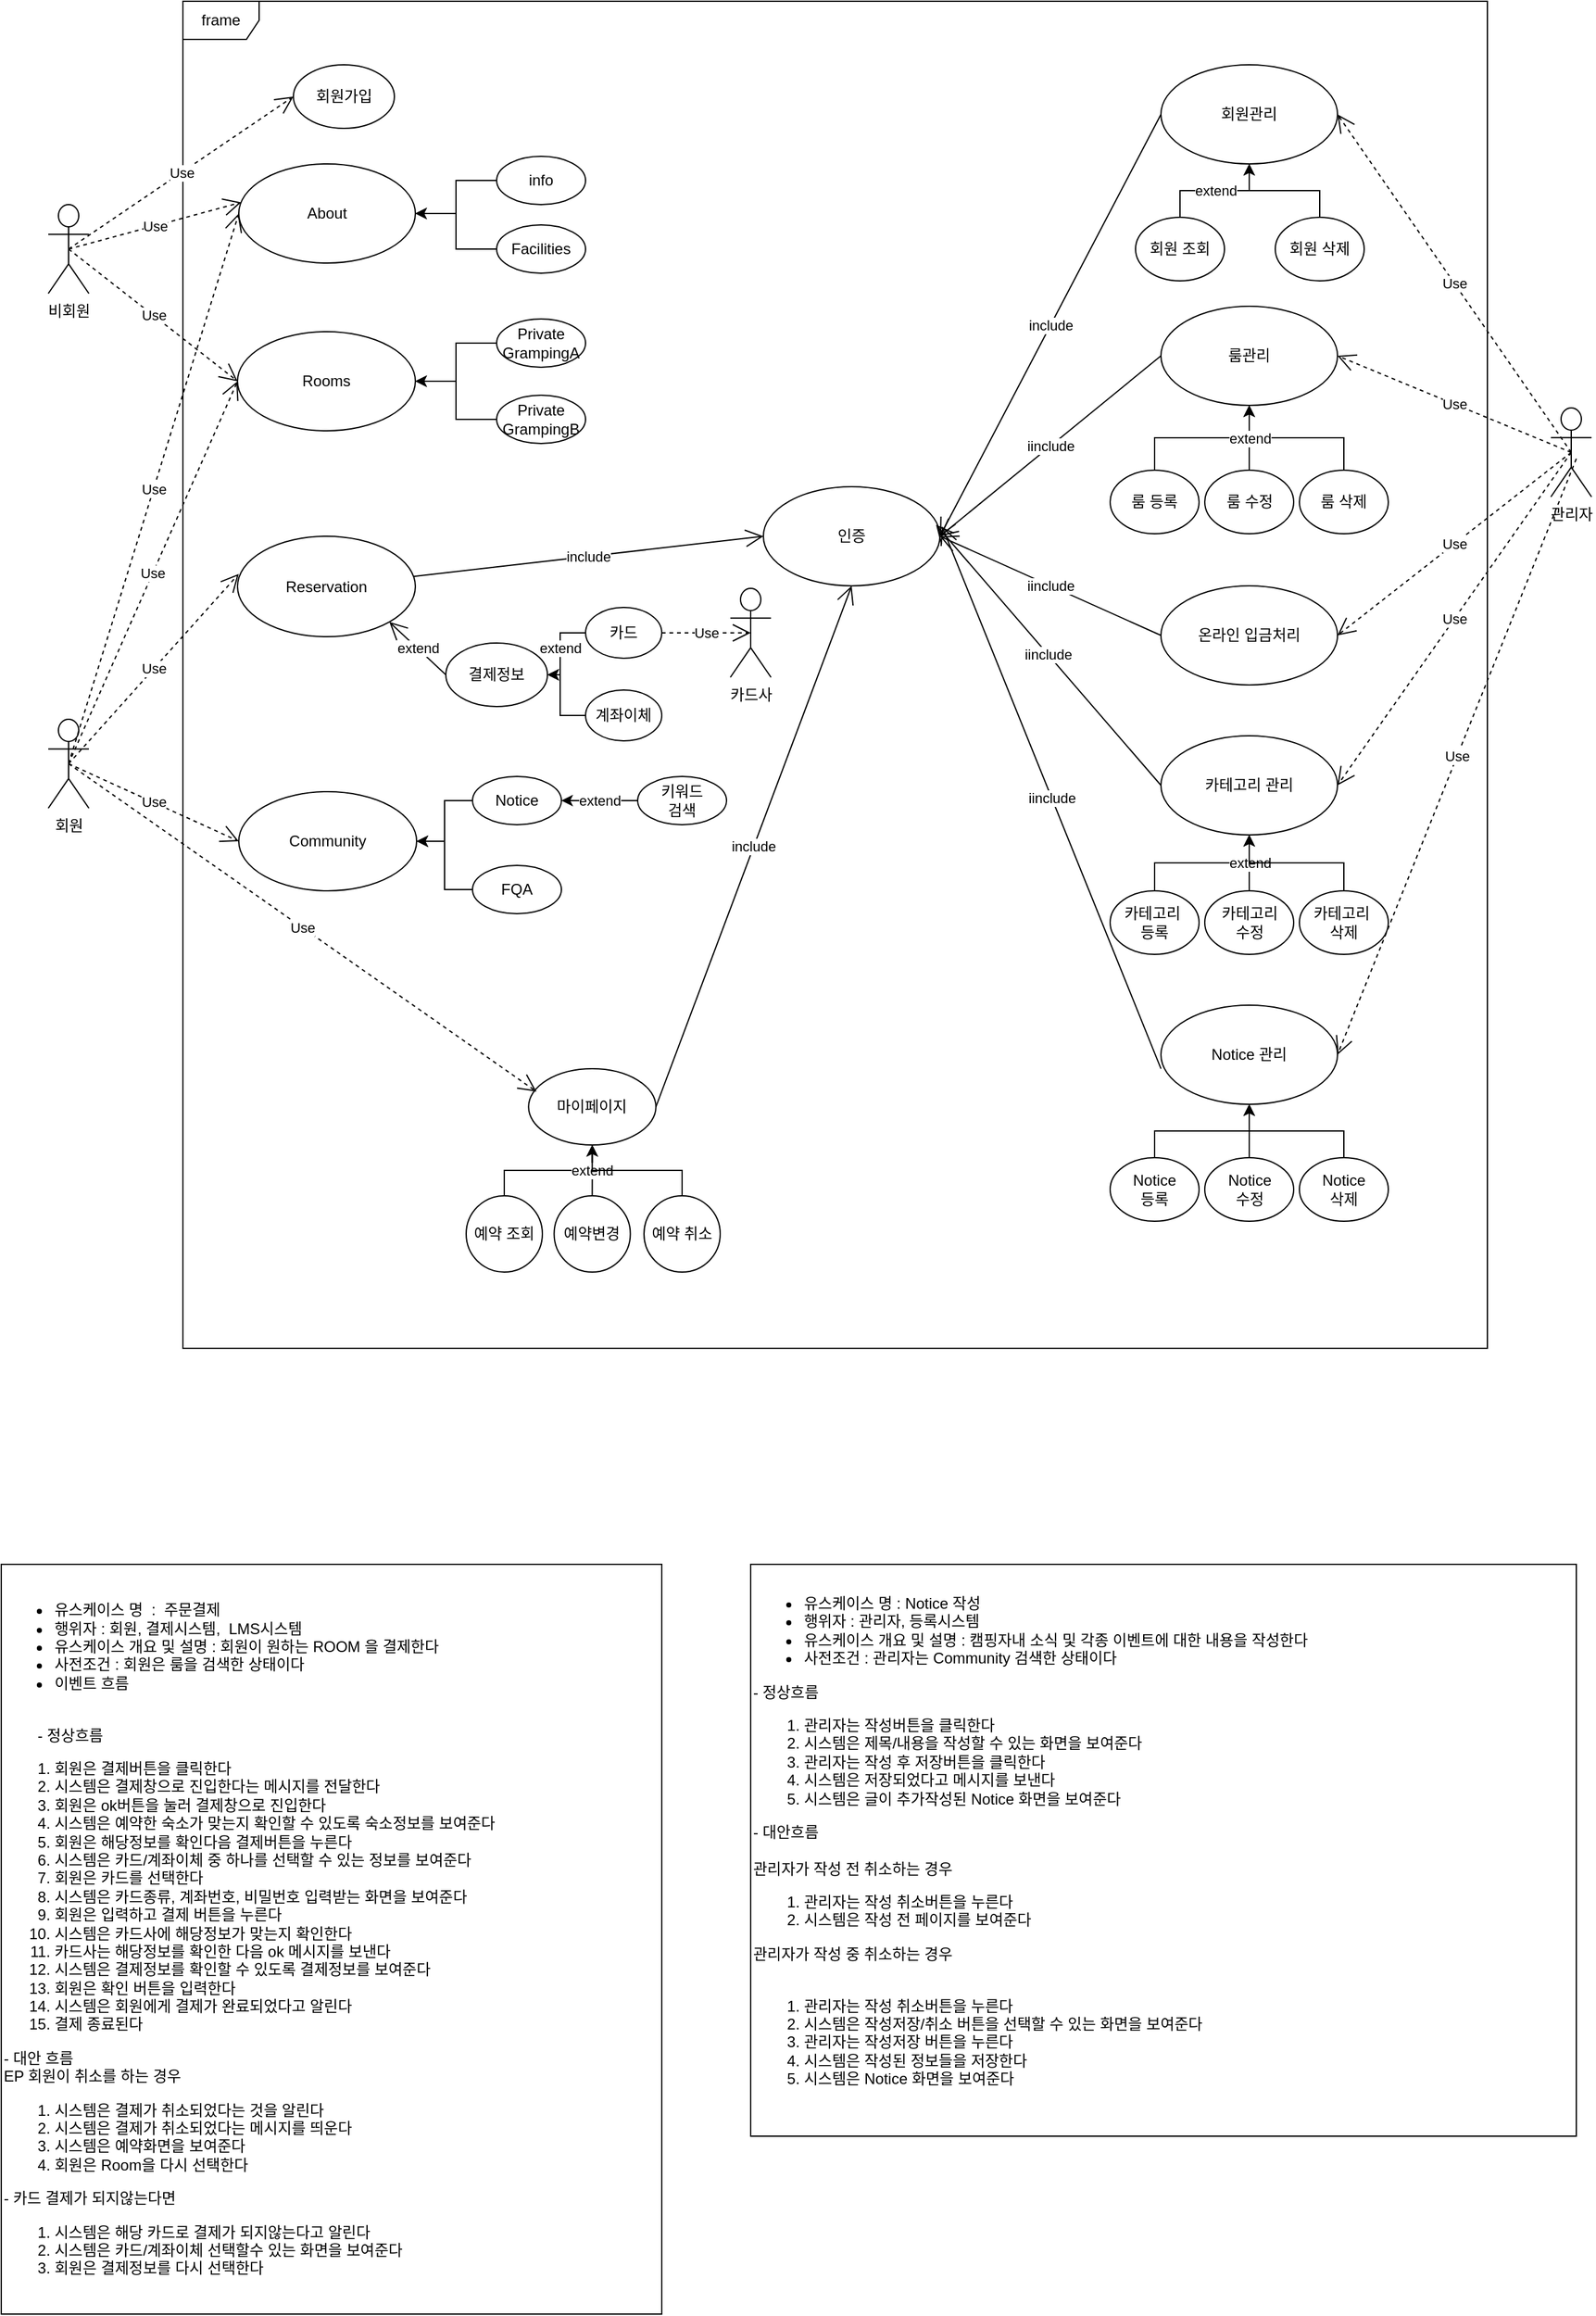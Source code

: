<mxfile version="21.1.9" type="device">
  <diagram name="페이지-1" id="u04cqxAYaouludI4AbgN">
    <mxGraphModel dx="2447" dy="2105" grid="1" gridSize="10" guides="1" tooltips="1" connect="1" arrows="1" fold="1" page="1" pageScale="1" pageWidth="827" pageHeight="1169" math="0" shadow="0">
      <root>
        <mxCell id="0" />
        <mxCell id="1" parent="0" />
        <mxCell id="UZPZp_y11opqe0B-k2za-4" value="frame" style="shape=umlFrame;whiteSpace=wrap;html=1;pointerEvents=0;" parent="1" vertex="1">
          <mxGeometry x="93" y="-50" width="1027" height="1060" as="geometry" />
        </mxCell>
        <mxCell id="UZPZp_y11opqe0B-k2za-5" value="회원" style="shape=umlActor;verticalLabelPosition=bottom;verticalAlign=top;html=1;" parent="1" vertex="1">
          <mxGeometry x="-13" y="515" width="32" height="70" as="geometry" />
        </mxCell>
        <mxCell id="UZPZp_y11opqe0B-k2za-6" value="비회원" style="shape=umlActor;verticalLabelPosition=bottom;verticalAlign=top;html=1;" parent="1" vertex="1">
          <mxGeometry x="-13" y="110" width="32" height="70" as="geometry" />
        </mxCell>
        <mxCell id="UZPZp_y11opqe0B-k2za-8" value="관리자" style="shape=umlActor;verticalLabelPosition=bottom;verticalAlign=top;html=1;" parent="1" vertex="1">
          <mxGeometry x="1170" y="270" width="32" height="70" as="geometry" />
        </mxCell>
        <mxCell id="UZPZp_y11opqe0B-k2za-9" value="About" style="ellipse;whiteSpace=wrap;html=1;" parent="1" vertex="1">
          <mxGeometry x="137" y="78" width="139" height="78" as="geometry" />
        </mxCell>
        <mxCell id="UZPZp_y11opqe0B-k2za-10" value="Rooms" style="ellipse;whiteSpace=wrap;html=1;" parent="1" vertex="1">
          <mxGeometry x="136" y="210" width="140" height="78" as="geometry" />
        </mxCell>
        <mxCell id="UZPZp_y11opqe0B-k2za-11" value="Reservation" style="ellipse;whiteSpace=wrap;html=1;" parent="1" vertex="1">
          <mxGeometry x="136" y="371" width="140" height="79" as="geometry" />
        </mxCell>
        <mxCell id="UZPZp_y11opqe0B-k2za-12" value="Community" style="ellipse;whiteSpace=wrap;html=1;" parent="1" vertex="1">
          <mxGeometry x="137" y="572" width="140" height="78" as="geometry" />
        </mxCell>
        <mxCell id="UZPZp_y11opqe0B-k2za-13" value="Use" style="endArrow=open;endSize=12;dashed=1;html=1;rounded=0;exitX=0.5;exitY=0.5;exitDx=0;exitDy=0;exitPerimeter=0;entryX=0;entryY=0.5;entryDx=0;entryDy=0;" parent="1" source="UZPZp_y11opqe0B-k2za-5" target="UZPZp_y11opqe0B-k2za-9" edge="1">
          <mxGeometry width="160" relative="1" as="geometry">
            <mxPoint x="330" y="410" as="sourcePoint" />
            <mxPoint x="490" y="410" as="targetPoint" />
          </mxGeometry>
        </mxCell>
        <mxCell id="UZPZp_y11opqe0B-k2za-14" value="Use" style="endArrow=open;endSize=12;dashed=1;html=1;rounded=0;exitX=0.5;exitY=0.5;exitDx=0;exitDy=0;exitPerimeter=0;entryX=0;entryY=0.5;entryDx=0;entryDy=0;" parent="1" source="UZPZp_y11opqe0B-k2za-5" target="UZPZp_y11opqe0B-k2za-10" edge="1">
          <mxGeometry width="160" relative="1" as="geometry">
            <mxPoint x="45" y="245" as="sourcePoint" />
            <mxPoint x="159" y="220" as="targetPoint" />
          </mxGeometry>
        </mxCell>
        <mxCell id="UZPZp_y11opqe0B-k2za-15" value="Use" style="endArrow=open;endSize=12;dashed=1;html=1;rounded=0;exitX=0.5;exitY=0.5;exitDx=0;exitDy=0;exitPerimeter=0;entryX=0.007;entryY=0.375;entryDx=0;entryDy=0;entryPerimeter=0;" parent="1" source="UZPZp_y11opqe0B-k2za-5" target="UZPZp_y11opqe0B-k2za-11" edge="1">
          <mxGeometry width="160" relative="1" as="geometry">
            <mxPoint x="55" y="255" as="sourcePoint" />
            <mxPoint x="169" y="230" as="targetPoint" />
          </mxGeometry>
        </mxCell>
        <mxCell id="UZPZp_y11opqe0B-k2za-16" value="Use" style="endArrow=open;endSize=12;dashed=1;html=1;rounded=0;exitX=0.5;exitY=0.5;exitDx=0;exitDy=0;exitPerimeter=0;entryX=0;entryY=0.5;entryDx=0;entryDy=0;" parent="1" source="UZPZp_y11opqe0B-k2za-5" target="UZPZp_y11opqe0B-k2za-12" edge="1">
          <mxGeometry width="160" relative="1" as="geometry">
            <mxPoint x="65" y="265" as="sourcePoint" />
            <mxPoint x="179" y="240" as="targetPoint" />
          </mxGeometry>
        </mxCell>
        <mxCell id="UZPZp_y11opqe0B-k2za-17" value="Use" style="endArrow=open;endSize=12;dashed=1;html=1;rounded=0;exitX=0.5;exitY=0.5;exitDx=0;exitDy=0;exitPerimeter=0;entryX=0.014;entryY=0.388;entryDx=0;entryDy=0;entryPerimeter=0;" parent="1" source="UZPZp_y11opqe0B-k2za-6" target="UZPZp_y11opqe0B-k2za-9" edge="1">
          <mxGeometry width="160" relative="1" as="geometry">
            <mxPoint x="45" y="245" as="sourcePoint" />
            <mxPoint x="159" y="520" as="targetPoint" />
          </mxGeometry>
        </mxCell>
        <mxCell id="UZPZp_y11opqe0B-k2za-18" value="Use" style="endArrow=open;endSize=12;dashed=1;html=1;rounded=0;exitX=0.5;exitY=0.5;exitDx=0;exitDy=0;exitPerimeter=0;entryX=0;entryY=0.5;entryDx=0;entryDy=0;" parent="1" source="UZPZp_y11opqe0B-k2za-6" target="UZPZp_y11opqe0B-k2za-10" edge="1">
          <mxGeometry width="160" relative="1" as="geometry">
            <mxPoint x="55" y="255" as="sourcePoint" />
            <mxPoint x="169" y="530" as="targetPoint" />
          </mxGeometry>
        </mxCell>
        <mxCell id="UZPZp_y11opqe0B-k2za-21" value="회원가입" style="ellipse;whiteSpace=wrap;html=1;" parent="1" vertex="1">
          <mxGeometry x="180" width="79.5" height="50" as="geometry" />
        </mxCell>
        <mxCell id="UZPZp_y11opqe0B-k2za-23" value="마이페이지" style="ellipse;whiteSpace=wrap;html=1;" parent="1" vertex="1">
          <mxGeometry x="365.13" y="790" width="100.25" height="60" as="geometry" />
        </mxCell>
        <mxCell id="UZPZp_y11opqe0B-k2za-25" value="" style="edgeStyle=orthogonalEdgeStyle;rounded=0;orthogonalLoop=1;jettySize=auto;html=1;" parent="1" source="UZPZp_y11opqe0B-k2za-24" target="UZPZp_y11opqe0B-k2za-23" edge="1">
          <mxGeometry relative="1" as="geometry" />
        </mxCell>
        <mxCell id="UZPZp_y11opqe0B-k2za-24" value="예약 조회" style="ellipse;whiteSpace=wrap;html=1;" parent="1" vertex="1">
          <mxGeometry x="316" y="890" width="60" height="60" as="geometry" />
        </mxCell>
        <mxCell id="UZPZp_y11opqe0B-k2za-27" value="extend" style="edgeStyle=orthogonalEdgeStyle;rounded=0;orthogonalLoop=1;jettySize=auto;html=1;" parent="1" source="UZPZp_y11opqe0B-k2za-26" target="UZPZp_y11opqe0B-k2za-23" edge="1">
          <mxGeometry relative="1" as="geometry" />
        </mxCell>
        <mxCell id="UZPZp_y11opqe0B-k2za-26" value="예약변경" style="ellipse;whiteSpace=wrap;html=1;" parent="1" vertex="1">
          <mxGeometry x="385.25" y="890" width="60" height="60" as="geometry" />
        </mxCell>
        <mxCell id="UZPZp_y11opqe0B-k2za-29" value="" style="edgeStyle=orthogonalEdgeStyle;rounded=0;orthogonalLoop=1;jettySize=auto;html=1;" parent="1" source="UZPZp_y11opqe0B-k2za-28" target="UZPZp_y11opqe0B-k2za-23" edge="1">
          <mxGeometry relative="1" as="geometry" />
        </mxCell>
        <mxCell id="UZPZp_y11opqe0B-k2za-28" value="예약 취소" style="ellipse;whiteSpace=wrap;html=1;" parent="1" vertex="1">
          <mxGeometry x="456" y="890" width="60" height="60" as="geometry" />
        </mxCell>
        <mxCell id="UZPZp_y11opqe0B-k2za-30" value="Use" style="endArrow=open;endSize=12;dashed=1;html=1;rounded=0;exitX=0.5;exitY=0.5;exitDx=0;exitDy=0;exitPerimeter=0;entryX=0;entryY=0.5;entryDx=0;entryDy=0;" parent="1" source="UZPZp_y11opqe0B-k2za-6" target="UZPZp_y11opqe0B-k2za-21" edge="1">
          <mxGeometry width="160" relative="1" as="geometry">
            <mxPoint x="130" y="130" as="sourcePoint" />
            <mxPoint x="290" y="130" as="targetPoint" />
          </mxGeometry>
        </mxCell>
        <mxCell id="UZPZp_y11opqe0B-k2za-31" value="Use" style="endArrow=open;endSize=12;dashed=1;html=1;rounded=0;exitX=0.5;exitY=0.5;exitDx=0;exitDy=0;exitPerimeter=0;entryX=0.062;entryY=0.3;entryDx=0;entryDy=0;entryPerimeter=0;" parent="1" source="UZPZp_y11opqe0B-k2za-5" target="UZPZp_y11opqe0B-k2za-23" edge="1">
          <mxGeometry width="160" relative="1" as="geometry">
            <mxPoint x="13" y="560" as="sourcePoint" />
            <mxPoint x="169" y="499" as="targetPoint" />
          </mxGeometry>
        </mxCell>
        <mxCell id="UZPZp_y11opqe0B-k2za-32" value="인증" style="ellipse;whiteSpace=wrap;html=1;" parent="1" vertex="1">
          <mxGeometry x="550" y="332" width="139" height="78" as="geometry" />
        </mxCell>
        <mxCell id="CXmZNFnAKOORq5R4l5_O-1" value="include" style="endArrow=open;endSize=12;html=1;rounded=0;entryX=0;entryY=0.5;entryDx=0;entryDy=0;" parent="1" source="UZPZp_y11opqe0B-k2za-11" target="UZPZp_y11opqe0B-k2za-32" edge="1">
          <mxGeometry width="160" relative="1" as="geometry">
            <mxPoint x="460" y="380" as="sourcePoint" />
            <mxPoint x="620" y="380" as="targetPoint" />
          </mxGeometry>
        </mxCell>
        <mxCell id="CXmZNFnAKOORq5R4l5_O-2" value="회원관리" style="ellipse;whiteSpace=wrap;html=1;" parent="1" vertex="1">
          <mxGeometry x="863" width="139" height="78" as="geometry" />
        </mxCell>
        <mxCell id="CXmZNFnAKOORq5R4l5_O-5" value="extend" style="edgeStyle=orthogonalEdgeStyle;rounded=0;orthogonalLoop=1;jettySize=auto;html=1;" parent="1" source="CXmZNFnAKOORq5R4l5_O-4" target="CXmZNFnAKOORq5R4l5_O-2" edge="1">
          <mxGeometry relative="1" as="geometry" />
        </mxCell>
        <mxCell id="CXmZNFnAKOORq5R4l5_O-4" value="회원 조회" style="ellipse;whiteSpace=wrap;html=1;" parent="1" vertex="1">
          <mxGeometry x="843" y="120" width="70" height="50" as="geometry" />
        </mxCell>
        <mxCell id="CXmZNFnAKOORq5R4l5_O-7" value="" style="edgeStyle=orthogonalEdgeStyle;rounded=0;orthogonalLoop=1;jettySize=auto;html=1;" parent="1" source="CXmZNFnAKOORq5R4l5_O-6" target="CXmZNFnAKOORq5R4l5_O-2" edge="1">
          <mxGeometry relative="1" as="geometry" />
        </mxCell>
        <mxCell id="CXmZNFnAKOORq5R4l5_O-6" value="회원 삭제" style="ellipse;whiteSpace=wrap;html=1;" parent="1" vertex="1">
          <mxGeometry x="953" y="120" width="70" height="50" as="geometry" />
        </mxCell>
        <mxCell id="CXmZNFnAKOORq5R4l5_O-8" value="Use" style="endArrow=open;endSize=12;dashed=1;html=1;rounded=0;exitX=0.5;exitY=0.5;exitDx=0;exitDy=0;exitPerimeter=0;entryX=1;entryY=0.5;entryDx=0;entryDy=0;" parent="1" source="UZPZp_y11opqe0B-k2za-8" target="CXmZNFnAKOORq5R4l5_O-2" edge="1">
          <mxGeometry width="160" relative="1" as="geometry">
            <mxPoint x="460" y="380" as="sourcePoint" />
            <mxPoint x="620" y="380" as="targetPoint" />
          </mxGeometry>
        </mxCell>
        <mxCell id="CXmZNFnAKOORq5R4l5_O-9" value="룸관리" style="ellipse;whiteSpace=wrap;html=1;" parent="1" vertex="1">
          <mxGeometry x="863" y="190" width="139" height="78" as="geometry" />
        </mxCell>
        <mxCell id="CXmZNFnAKOORq5R4l5_O-11" value="" style="edgeStyle=orthogonalEdgeStyle;rounded=0;orthogonalLoop=1;jettySize=auto;html=1;" parent="1" source="CXmZNFnAKOORq5R4l5_O-10" target="CXmZNFnAKOORq5R4l5_O-9" edge="1">
          <mxGeometry relative="1" as="geometry" />
        </mxCell>
        <mxCell id="CXmZNFnAKOORq5R4l5_O-10" value="룸 등록" style="ellipse;whiteSpace=wrap;html=1;" parent="1" vertex="1">
          <mxGeometry x="823" y="319" width="70" height="50" as="geometry" />
        </mxCell>
        <mxCell id="CXmZNFnAKOORq5R4l5_O-13" value="" style="edgeStyle=orthogonalEdgeStyle;rounded=0;orthogonalLoop=1;jettySize=auto;html=1;" parent="1" source="CXmZNFnAKOORq5R4l5_O-12" target="CXmZNFnAKOORq5R4l5_O-9" edge="1">
          <mxGeometry relative="1" as="geometry" />
        </mxCell>
        <mxCell id="CXmZNFnAKOORq5R4l5_O-12" value="룸 삭제" style="ellipse;whiteSpace=wrap;html=1;" parent="1" vertex="1">
          <mxGeometry x="972" y="319" width="70" height="50" as="geometry" />
        </mxCell>
        <mxCell id="CXmZNFnAKOORq5R4l5_O-15" value="extend" style="edgeStyle=orthogonalEdgeStyle;rounded=0;orthogonalLoop=1;jettySize=auto;html=1;" parent="1" source="CXmZNFnAKOORq5R4l5_O-14" target="CXmZNFnAKOORq5R4l5_O-9" edge="1">
          <mxGeometry relative="1" as="geometry" />
        </mxCell>
        <mxCell id="CXmZNFnAKOORq5R4l5_O-14" value="룸 수정" style="ellipse;whiteSpace=wrap;html=1;" parent="1" vertex="1">
          <mxGeometry x="897.5" y="319" width="70" height="50" as="geometry" />
        </mxCell>
        <mxCell id="CXmZNFnAKOORq5R4l5_O-16" value="Use" style="endArrow=open;endSize=12;dashed=1;html=1;rounded=0;exitX=0.5;exitY=0.5;exitDx=0;exitDy=0;exitPerimeter=0;entryX=1;entryY=0.5;entryDx=0;entryDy=0;" parent="1" source="UZPZp_y11opqe0B-k2za-8" target="CXmZNFnAKOORq5R4l5_O-9" edge="1">
          <mxGeometry width="160" relative="1" as="geometry">
            <mxPoint x="1196" y="315" as="sourcePoint" />
            <mxPoint x="969" y="49" as="targetPoint" />
          </mxGeometry>
        </mxCell>
        <mxCell id="CXmZNFnAKOORq5R4l5_O-18" value="온라인 입금처리" style="ellipse;whiteSpace=wrap;html=1;" parent="1" vertex="1">
          <mxGeometry x="863" y="410" width="139" height="78" as="geometry" />
        </mxCell>
        <mxCell id="CXmZNFnAKOORq5R4l5_O-19" value="카테고리 관리" style="ellipse;whiteSpace=wrap;html=1;" parent="1" vertex="1">
          <mxGeometry x="863" y="528" width="139" height="78" as="geometry" />
        </mxCell>
        <mxCell id="CXmZNFnAKOORq5R4l5_O-21" value="" style="edgeStyle=orthogonalEdgeStyle;rounded=0;orthogonalLoop=1;jettySize=auto;html=1;" parent="1" source="CXmZNFnAKOORq5R4l5_O-20" target="CXmZNFnAKOORq5R4l5_O-19" edge="1">
          <mxGeometry relative="1" as="geometry" />
        </mxCell>
        <mxCell id="CXmZNFnAKOORq5R4l5_O-20" value="카테고리&amp;nbsp;&lt;br&gt;등록" style="ellipse;whiteSpace=wrap;html=1;" parent="1" vertex="1">
          <mxGeometry x="823" y="650" width="70" height="50" as="geometry" />
        </mxCell>
        <mxCell id="CXmZNFnAKOORq5R4l5_O-23" value="extend" style="edgeStyle=orthogonalEdgeStyle;rounded=0;orthogonalLoop=1;jettySize=auto;html=1;" parent="1" source="CXmZNFnAKOORq5R4l5_O-22" target="CXmZNFnAKOORq5R4l5_O-19" edge="1">
          <mxGeometry relative="1" as="geometry" />
        </mxCell>
        <mxCell id="CXmZNFnAKOORq5R4l5_O-22" value="카테고리&lt;br&gt;수정" style="ellipse;whiteSpace=wrap;html=1;" parent="1" vertex="1">
          <mxGeometry x="897.5" y="650" width="70" height="50" as="geometry" />
        </mxCell>
        <mxCell id="CXmZNFnAKOORq5R4l5_O-26" value="" style="edgeStyle=orthogonalEdgeStyle;rounded=0;orthogonalLoop=1;jettySize=auto;html=1;" parent="1" source="CXmZNFnAKOORq5R4l5_O-25" target="CXmZNFnAKOORq5R4l5_O-19" edge="1">
          <mxGeometry relative="1" as="geometry" />
        </mxCell>
        <mxCell id="CXmZNFnAKOORq5R4l5_O-25" value="카테고리&amp;nbsp;&lt;br&gt;삭제" style="ellipse;whiteSpace=wrap;html=1;" parent="1" vertex="1">
          <mxGeometry x="972" y="650" width="70" height="50" as="geometry" />
        </mxCell>
        <mxCell id="CXmZNFnAKOORq5R4l5_O-27" value="Use" style="endArrow=open;endSize=12;dashed=1;html=1;rounded=0;exitX=0.5;exitY=0.5;exitDx=0;exitDy=0;exitPerimeter=0;entryX=1;entryY=0.5;entryDx=0;entryDy=0;" parent="1" source="UZPZp_y11opqe0B-k2za-8" target="CXmZNFnAKOORq5R4l5_O-18" edge="1">
          <mxGeometry width="160" relative="1" as="geometry">
            <mxPoint x="1196" y="315" as="sourcePoint" />
            <mxPoint x="969" y="239" as="targetPoint" />
          </mxGeometry>
        </mxCell>
        <mxCell id="CXmZNFnAKOORq5R4l5_O-28" value="Use" style="endArrow=open;endSize=12;dashed=1;html=1;rounded=0;exitX=0.5;exitY=0.5;exitDx=0;exitDy=0;exitPerimeter=0;entryX=1;entryY=0.5;entryDx=0;entryDy=0;" parent="1" source="UZPZp_y11opqe0B-k2za-8" target="CXmZNFnAKOORq5R4l5_O-19" edge="1">
          <mxGeometry width="160" relative="1" as="geometry">
            <mxPoint x="1196" y="315" as="sourcePoint" />
            <mxPoint x="969" y="459" as="targetPoint" />
          </mxGeometry>
        </mxCell>
        <mxCell id="CXmZNFnAKOORq5R4l5_O-29" value="include" style="endArrow=open;endSize=12;html=1;rounded=0;exitX=0;exitY=0.5;exitDx=0;exitDy=0;entryX=1;entryY=0.5;entryDx=0;entryDy=0;" parent="1" source="CXmZNFnAKOORq5R4l5_O-2" target="UZPZp_y11opqe0B-k2za-32" edge="1">
          <mxGeometry x="0.001" width="160" relative="1" as="geometry">
            <mxPoint x="1196" y="315" as="sourcePoint" />
            <mxPoint x="969" y="49" as="targetPoint" />
            <mxPoint as="offset" />
          </mxGeometry>
        </mxCell>
        <mxCell id="CXmZNFnAKOORq5R4l5_O-30" value="iinclude" style="endArrow=open;endSize=12;html=1;rounded=0;exitX=0;exitY=0.5;exitDx=0;exitDy=0;entryX=1;entryY=0.5;entryDx=0;entryDy=0;" parent="1" source="CXmZNFnAKOORq5R4l5_O-9" target="UZPZp_y11opqe0B-k2za-32" edge="1">
          <mxGeometry width="160" relative="1" as="geometry">
            <mxPoint x="830" y="49" as="sourcePoint" />
            <mxPoint x="649" y="360" as="targetPoint" />
          </mxGeometry>
        </mxCell>
        <mxCell id="CXmZNFnAKOORq5R4l5_O-31" value="iinclude" style="endArrow=open;endSize=12;html=1;rounded=0;exitX=0;exitY=0.5;exitDx=0;exitDy=0;entryX=1;entryY=0.5;entryDx=0;entryDy=0;" parent="1" source="CXmZNFnAKOORq5R4l5_O-18" target="UZPZp_y11opqe0B-k2za-32" edge="1">
          <mxGeometry width="160" relative="1" as="geometry">
            <mxPoint x="830" y="239" as="sourcePoint" />
            <mxPoint x="649" y="360" as="targetPoint" />
          </mxGeometry>
        </mxCell>
        <mxCell id="CXmZNFnAKOORq5R4l5_O-32" value="iinclude" style="endArrow=open;endSize=12;html=1;rounded=0;exitX=0;exitY=0.5;exitDx=0;exitDy=0;entryX=0.978;entryY=0.385;entryDx=0;entryDy=0;entryPerimeter=0;" parent="1" source="CXmZNFnAKOORq5R4l5_O-19" target="UZPZp_y11opqe0B-k2za-32" edge="1">
          <mxGeometry width="160" relative="1" as="geometry">
            <mxPoint x="830" y="459" as="sourcePoint" />
            <mxPoint x="649" y="360" as="targetPoint" />
          </mxGeometry>
        </mxCell>
        <mxCell id="nczNlDjjGelLPV4pDz-x-2" value="결제정보" style="ellipse;whiteSpace=wrap;html=1;" vertex="1" parent="1">
          <mxGeometry x="300" y="455" width="80" height="50" as="geometry" />
        </mxCell>
        <mxCell id="nczNlDjjGelLPV4pDz-x-4" value="extend" style="endArrow=open;endSize=12;html=1;rounded=0;exitX=0;exitY=0.5;exitDx=0;exitDy=0;entryX=1;entryY=1;entryDx=0;entryDy=0;" edge="1" parent="1" source="nczNlDjjGelLPV4pDz-x-2" target="UZPZp_y11opqe0B-k2za-11">
          <mxGeometry width="160" relative="1" as="geometry">
            <mxPoint x="454" y="349.5" as="sourcePoint" />
            <mxPoint x="300.0" y="410.0" as="targetPoint" />
          </mxGeometry>
        </mxCell>
        <mxCell id="nczNlDjjGelLPV4pDz-x-7" value="extend" style="edgeStyle=orthogonalEdgeStyle;rounded=0;orthogonalLoop=1;jettySize=auto;html=1;" edge="1" parent="1" source="nczNlDjjGelLPV4pDz-x-5" target="nczNlDjjGelLPV4pDz-x-2">
          <mxGeometry relative="1" as="geometry" />
        </mxCell>
        <mxCell id="nczNlDjjGelLPV4pDz-x-5" value="카드" style="ellipse;whiteSpace=wrap;html=1;" vertex="1" parent="1">
          <mxGeometry x="410" y="427" width="60" height="40" as="geometry" />
        </mxCell>
        <mxCell id="nczNlDjjGelLPV4pDz-x-8" value="" style="edgeStyle=orthogonalEdgeStyle;rounded=0;orthogonalLoop=1;jettySize=auto;html=1;" edge="1" parent="1" source="nczNlDjjGelLPV4pDz-x-6" target="nczNlDjjGelLPV4pDz-x-2">
          <mxGeometry relative="1" as="geometry" />
        </mxCell>
        <mxCell id="nczNlDjjGelLPV4pDz-x-6" value="계좌이체" style="ellipse;whiteSpace=wrap;html=1;" vertex="1" parent="1">
          <mxGeometry x="410" y="492" width="60" height="40" as="geometry" />
        </mxCell>
        <mxCell id="nczNlDjjGelLPV4pDz-x-9" value="카드사" style="shape=umlActor;verticalLabelPosition=bottom;verticalAlign=top;html=1;" vertex="1" parent="1">
          <mxGeometry x="524" y="412" width="32" height="70" as="geometry" />
        </mxCell>
        <mxCell id="nczNlDjjGelLPV4pDz-x-10" value="Use" style="endArrow=open;endSize=12;dashed=1;html=1;rounded=0;exitX=1;exitY=0.5;exitDx=0;exitDy=0;entryX=0.5;entryY=0.5;entryDx=0;entryDy=0;entryPerimeter=0;" edge="1" parent="1" source="nczNlDjjGelLPV4pDz-x-5" target="nczNlDjjGelLPV4pDz-x-9">
          <mxGeometry width="160" relative="1" as="geometry">
            <mxPoint x="524" y="349.5" as="sourcePoint" />
            <mxPoint x="684" y="349.5" as="targetPoint" />
          </mxGeometry>
        </mxCell>
        <mxCell id="nczNlDjjGelLPV4pDz-x-11" value="&lt;ul style=&quot;border-color: var(--border-color);&quot;&gt;&lt;li style=&quot;border-color: var(--border-color);&quot;&gt;유스케이스 명&amp;nbsp; :&amp;nbsp; 주문결제&lt;/li&gt;&lt;li style=&quot;border-color: var(--border-color);&quot;&gt;행위자 : 회원, 결제시스템,&amp;nbsp; LMS시스템&lt;/li&gt;&lt;li style=&quot;border-color: var(--border-color);&quot;&gt;유스케이스 개요 및 설명 : 회원이 원하는 ROOM 을 결제한다&lt;/li&gt;&lt;li style=&quot;border-color: var(--border-color);&quot;&gt;사전조건 : 회원은 룸을 검색한 상태이다&lt;/li&gt;&lt;li style=&quot;border-color: var(--border-color);&quot;&gt;이벤트 흐름&lt;/li&gt;&lt;/ul&gt;&lt;div style=&quot;border-color: var(--border-color);&quot;&gt;&lt;br style=&quot;border-color: var(--border-color);&quot;&gt;&lt;/div&gt;&lt;div style=&quot;border-color: var(--border-color);&quot;&gt;&amp;nbsp; &amp;nbsp; &amp;nbsp; &amp;nbsp; - 정상흐름&lt;/div&gt;&lt;div style=&quot;border-color: var(--border-color);&quot;&gt;&lt;ol style=&quot;border-color: var(--border-color);&quot;&gt;&lt;li style=&quot;border-color: var(--border-color);&quot;&gt;회원은 결제버튼을 클릭한다&lt;/li&gt;&lt;li style=&quot;border-color: var(--border-color);&quot;&gt;시스템은 결제창으로 진입한다는 메시지를 전달한다&lt;/li&gt;&lt;li style=&quot;border-color: var(--border-color);&quot;&gt;회원은 ok버튼을 눌러 결제창으로 진입한다&lt;/li&gt;&lt;li style=&quot;border-color: var(--border-color);&quot;&gt;시스템은 예약한 숙소가 맞는지 확인할 수 있도록 숙소정보를 보여준다&lt;/li&gt;&lt;li style=&quot;border-color: var(--border-color);&quot;&gt;회원은 해당정보를 확인다음 결제버튼을 누른다&lt;/li&gt;&lt;li style=&quot;border-color: var(--border-color);&quot;&gt;시스템은 카드/계좌이체 중 하나를 선택할 수 있는 정보를 보여준다&lt;/li&gt;&lt;li style=&quot;border-color: var(--border-color);&quot;&gt;회원은 카드를 선택한다&lt;/li&gt;&lt;li style=&quot;border-color: var(--border-color);&quot;&gt;시스템은 카드종류, 계좌번호, 비밀번호 입력받는 화면을 보여준다&lt;/li&gt;&lt;li style=&quot;border-color: var(--border-color);&quot;&gt;회원은 입력하고 결제 버튼을 누른다&lt;/li&gt;&lt;li style=&quot;border-color: var(--border-color);&quot;&gt;시스템은 카드사에 해당정보가 맞는지 확인한다&lt;/li&gt;&lt;li style=&quot;border-color: var(--border-color);&quot;&gt;카드사는 해당정보를 확인한 다음 ok 메시지를 보낸다&lt;/li&gt;&lt;li style=&quot;border-color: var(--border-color);&quot;&gt;시스템은 결제정보를 확인할 수 있도록 결제정보를 보여준다&lt;/li&gt;&lt;li style=&quot;border-color: var(--border-color);&quot;&gt;회원은 확인 버튼을 입력한다&lt;/li&gt;&lt;li style=&quot;border-color: var(--border-color);&quot;&gt;시스템은 회원에게 결제가 완료되었다고 알린다&lt;/li&gt;&lt;li style=&quot;border-color: var(--border-color);&quot;&gt;결제 종료된다&lt;/li&gt;&lt;/ol&gt;&lt;div&gt;- 대안 흐름&lt;/div&gt;&lt;div&gt;EP 회원이 취소를 하는 경우&lt;/div&gt;&lt;div&gt;&lt;ol&gt;&lt;li&gt;시스템은 결제가 취소되었다는 것을 알린다&lt;/li&gt;&lt;li&gt;시스템은 결제가 취소되었다는 메시지를 띄운다&lt;/li&gt;&lt;li&gt;시스템은 예약화면을 보여준다&lt;/li&gt;&lt;li&gt;회원은 Room을 다시 선택한다&lt;/li&gt;&lt;/ol&gt;&lt;div&gt;- 카드 결제가 되지않는다면&lt;/div&gt;&lt;/div&gt;&lt;div&gt;&lt;ol&gt;&lt;li&gt;시스템은 해당 카드로 결제가 되지않는다고 알린다&lt;/li&gt;&lt;li&gt;시스템은 카드/계좌이체 선택할수 있는 화면을 보여준다&lt;/li&gt;&lt;li&gt;회원은 결제정보를 다시 선택한다&lt;/li&gt;&lt;/ol&gt;&lt;/div&gt;&lt;/div&gt;" style="html=1;whiteSpace=wrap;align=left;" vertex="1" parent="1">
          <mxGeometry x="-50" y="1180" width="520" height="590" as="geometry" />
        </mxCell>
        <mxCell id="nczNlDjjGelLPV4pDz-x-15" value="" style="edgeStyle=orthogonalEdgeStyle;rounded=0;orthogonalLoop=1;jettySize=auto;html=1;" edge="1" parent="1" source="nczNlDjjGelLPV4pDz-x-14" target="UZPZp_y11opqe0B-k2za-9">
          <mxGeometry relative="1" as="geometry" />
        </mxCell>
        <mxCell id="nczNlDjjGelLPV4pDz-x-14" value="info" style="ellipse;whiteSpace=wrap;html=1;" vertex="1" parent="1">
          <mxGeometry x="340" y="72" width="70" height="38" as="geometry" />
        </mxCell>
        <mxCell id="nczNlDjjGelLPV4pDz-x-17" value="" style="edgeStyle=orthogonalEdgeStyle;rounded=0;orthogonalLoop=1;jettySize=auto;html=1;" edge="1" parent="1" source="nczNlDjjGelLPV4pDz-x-16" target="UZPZp_y11opqe0B-k2za-9">
          <mxGeometry relative="1" as="geometry" />
        </mxCell>
        <mxCell id="nczNlDjjGelLPV4pDz-x-16" value="Facilities" style="ellipse;whiteSpace=wrap;html=1;" vertex="1" parent="1">
          <mxGeometry x="340" y="126" width="70" height="38" as="geometry" />
        </mxCell>
        <mxCell id="nczNlDjjGelLPV4pDz-x-19" value="" style="edgeStyle=orthogonalEdgeStyle;rounded=0;orthogonalLoop=1;jettySize=auto;html=1;" edge="1" parent="1" source="nczNlDjjGelLPV4pDz-x-18" target="UZPZp_y11opqe0B-k2za-10">
          <mxGeometry relative="1" as="geometry" />
        </mxCell>
        <mxCell id="nczNlDjjGelLPV4pDz-x-18" value="Private&lt;br&gt;GrampingA" style="ellipse;whiteSpace=wrap;html=1;" vertex="1" parent="1">
          <mxGeometry x="340" y="200" width="70" height="38" as="geometry" />
        </mxCell>
        <mxCell id="nczNlDjjGelLPV4pDz-x-21" value="" style="edgeStyle=orthogonalEdgeStyle;rounded=0;orthogonalLoop=1;jettySize=auto;html=1;" edge="1" parent="1" source="nczNlDjjGelLPV4pDz-x-20" target="UZPZp_y11opqe0B-k2za-10">
          <mxGeometry relative="1" as="geometry" />
        </mxCell>
        <mxCell id="nczNlDjjGelLPV4pDz-x-20" value="Private GrampingB" style="ellipse;whiteSpace=wrap;html=1;" vertex="1" parent="1">
          <mxGeometry x="340" y="260" width="70" height="38" as="geometry" />
        </mxCell>
        <mxCell id="nczNlDjjGelLPV4pDz-x-24" value="" style="edgeStyle=orthogonalEdgeStyle;rounded=0;orthogonalLoop=1;jettySize=auto;html=1;" edge="1" parent="1" source="nczNlDjjGelLPV4pDz-x-23" target="UZPZp_y11opqe0B-k2za-12">
          <mxGeometry relative="1" as="geometry" />
        </mxCell>
        <mxCell id="nczNlDjjGelLPV4pDz-x-23" value="Notice" style="ellipse;whiteSpace=wrap;html=1;" vertex="1" parent="1">
          <mxGeometry x="321" y="560" width="70" height="38" as="geometry" />
        </mxCell>
        <mxCell id="nczNlDjjGelLPV4pDz-x-26" value="" style="edgeStyle=orthogonalEdgeStyle;rounded=0;orthogonalLoop=1;jettySize=auto;html=1;" edge="1" parent="1" source="nczNlDjjGelLPV4pDz-x-25" target="UZPZp_y11opqe0B-k2za-12">
          <mxGeometry relative="1" as="geometry" />
        </mxCell>
        <mxCell id="nczNlDjjGelLPV4pDz-x-25" value="FQA" style="ellipse;whiteSpace=wrap;html=1;" vertex="1" parent="1">
          <mxGeometry x="321" y="630" width="70" height="38" as="geometry" />
        </mxCell>
        <mxCell id="nczNlDjjGelLPV4pDz-x-42" value="extend" style="edgeStyle=orthogonalEdgeStyle;rounded=0;orthogonalLoop=1;jettySize=auto;html=1;" edge="1" parent="1" source="nczNlDjjGelLPV4pDz-x-27" target="nczNlDjjGelLPV4pDz-x-23">
          <mxGeometry relative="1" as="geometry" />
        </mxCell>
        <mxCell id="nczNlDjjGelLPV4pDz-x-27" value="키워드&lt;br&gt;검색" style="ellipse;whiteSpace=wrap;html=1;" vertex="1" parent="1">
          <mxGeometry x="451" y="560" width="70" height="38" as="geometry" />
        </mxCell>
        <mxCell id="nczNlDjjGelLPV4pDz-x-29" value="include" style="endArrow=open;endSize=12;html=1;rounded=0;exitX=1;exitY=0.5;exitDx=0;exitDy=0;entryX=0.5;entryY=1;entryDx=0;entryDy=0;" edge="1" parent="1" source="UZPZp_y11opqe0B-k2za-23" target="UZPZp_y11opqe0B-k2za-32">
          <mxGeometry width="160" relative="1" as="geometry">
            <mxPoint x="13" y="560" as="sourcePoint" />
            <mxPoint x="205" y="768" as="targetPoint" />
          </mxGeometry>
        </mxCell>
        <mxCell id="nczNlDjjGelLPV4pDz-x-31" value="&lt;div&gt;&lt;ul&gt;&lt;li&gt;유스케이스 명 : Notice 작성&lt;/li&gt;&lt;li&gt;행위자 : 관리자, 등록시스템&lt;/li&gt;&lt;li&gt;유스케이스 개요 및 설명 : 캠핑자내 소식 및 각종 이벤트에 대한 내용을 작성한다&lt;/li&gt;&lt;li&gt;사전조건 : 관리자는 Community 검색한 상태이다&lt;/li&gt;&lt;/ul&gt;&lt;div&gt;- 정상흐름&lt;/div&gt;&lt;/div&gt;&lt;div&gt;&lt;ol&gt;&lt;li&gt;관리자는 작성버튼을 클릭한다&lt;/li&gt;&lt;li&gt;시스템은 제목/내용을 작성할 수 있는 화면을 보여준다&lt;/li&gt;&lt;li&gt;관리자는 작성 후 저장버튼을 클릭한다&lt;/li&gt;&lt;li&gt;시스템은 저장되었다고 메시지를 보낸다&lt;/li&gt;&lt;li&gt;시스템은 글이 추가작성된 Notice 화면을 보여준다&lt;/li&gt;&lt;/ol&gt;&lt;div&gt;- 대안흐름&amp;nbsp;&lt;/div&gt;&lt;/div&gt;&lt;div&gt;&lt;br&gt;&lt;/div&gt;&lt;div&gt;관리자가 작성 전 취소하는 경우&lt;/div&gt;&lt;div&gt;&lt;ol&gt;&lt;li&gt;관리자는 작성 취소버튼을 누른다&lt;/li&gt;&lt;li&gt;시스템은 작성 전 페이지를 보여준다&lt;/li&gt;&lt;/ol&gt;&lt;div&gt;관리자가 작성 중 취소하는 경우&lt;/div&gt;&lt;/div&gt;&lt;div&gt;&lt;br&gt;&lt;/div&gt;&lt;div&gt;&lt;ol&gt;&lt;li&gt;관리자는 작성 취소버튼을 누른다&lt;/li&gt;&lt;li&gt;시스템은 작성저장/취소 버튼을 선택할 수 있는 화면을 보여준다&lt;/li&gt;&lt;li&gt;관리자는 작성저장 버튼을 누른다&lt;/li&gt;&lt;li&gt;시스템은 작성된 정보들을 저장한다&lt;/li&gt;&lt;li&gt;시스템은 Notice 화면을 보여준다&lt;/li&gt;&lt;/ol&gt;&lt;/div&gt;&lt;div&gt;&lt;br&gt;&lt;/div&gt;" style="html=1;whiteSpace=wrap;align=left;" vertex="1" parent="1">
          <mxGeometry x="540" y="1180" width="650" height="450" as="geometry" />
        </mxCell>
        <mxCell id="nczNlDjjGelLPV4pDz-x-32" value="Notice 관리" style="ellipse;whiteSpace=wrap;html=1;" vertex="1" parent="1">
          <mxGeometry x="863" y="740" width="139" height="78" as="geometry" />
        </mxCell>
        <mxCell id="nczNlDjjGelLPV4pDz-x-34" value="" style="edgeStyle=orthogonalEdgeStyle;rounded=0;orthogonalLoop=1;jettySize=auto;html=1;" edge="1" parent="1" source="nczNlDjjGelLPV4pDz-x-33" target="nczNlDjjGelLPV4pDz-x-32">
          <mxGeometry relative="1" as="geometry" />
        </mxCell>
        <mxCell id="nczNlDjjGelLPV4pDz-x-33" value="Notice&lt;br&gt;수정" style="ellipse;whiteSpace=wrap;html=1;" vertex="1" parent="1">
          <mxGeometry x="897.5" y="860" width="70" height="50" as="geometry" />
        </mxCell>
        <mxCell id="nczNlDjjGelLPV4pDz-x-36" value="" style="edgeStyle=orthogonalEdgeStyle;rounded=0;orthogonalLoop=1;jettySize=auto;html=1;" edge="1" parent="1" source="nczNlDjjGelLPV4pDz-x-35" target="nczNlDjjGelLPV4pDz-x-32">
          <mxGeometry relative="1" as="geometry" />
        </mxCell>
        <mxCell id="nczNlDjjGelLPV4pDz-x-35" value="Notice &lt;br&gt;등록" style="ellipse;whiteSpace=wrap;html=1;" vertex="1" parent="1">
          <mxGeometry x="823" y="860" width="70" height="50" as="geometry" />
        </mxCell>
        <mxCell id="nczNlDjjGelLPV4pDz-x-38" value="" style="edgeStyle=orthogonalEdgeStyle;rounded=0;orthogonalLoop=1;jettySize=auto;html=1;" edge="1" parent="1" source="nczNlDjjGelLPV4pDz-x-37" target="nczNlDjjGelLPV4pDz-x-32">
          <mxGeometry relative="1" as="geometry" />
        </mxCell>
        <mxCell id="nczNlDjjGelLPV4pDz-x-37" value="Notice&lt;br&gt;삭제" style="ellipse;whiteSpace=wrap;html=1;" vertex="1" parent="1">
          <mxGeometry x="972" y="860" width="70" height="50" as="geometry" />
        </mxCell>
        <mxCell id="nczNlDjjGelLPV4pDz-x-39" value="Use" style="endArrow=open;endSize=12;dashed=1;html=1;rounded=0;exitX=0.625;exitY=0.571;exitDx=0;exitDy=0;exitPerimeter=0;entryX=1;entryY=0.5;entryDx=0;entryDy=0;" edge="1" parent="1" source="UZPZp_y11opqe0B-k2za-8" target="nczNlDjjGelLPV4pDz-x-32">
          <mxGeometry width="160" relative="1" as="geometry">
            <mxPoint x="1196" y="315" as="sourcePoint" />
            <mxPoint x="969" y="577" as="targetPoint" />
          </mxGeometry>
        </mxCell>
        <mxCell id="nczNlDjjGelLPV4pDz-x-40" value="iinclude" style="endArrow=open;endSize=12;html=1;rounded=0;exitX=0;exitY=0.641;exitDx=0;exitDy=0;exitPerimeter=0;entryX=1.012;entryY=0.4;entryDx=0;entryDy=0;entryPerimeter=0;" edge="1" parent="1" source="nczNlDjjGelLPV4pDz-x-32" target="UZPZp_y11opqe0B-k2za-32">
          <mxGeometry width="160" relative="1" as="geometry">
            <mxPoint x="830" y="577" as="sourcePoint" />
            <mxPoint x="696" y="372" as="targetPoint" />
          </mxGeometry>
        </mxCell>
      </root>
    </mxGraphModel>
  </diagram>
</mxfile>
